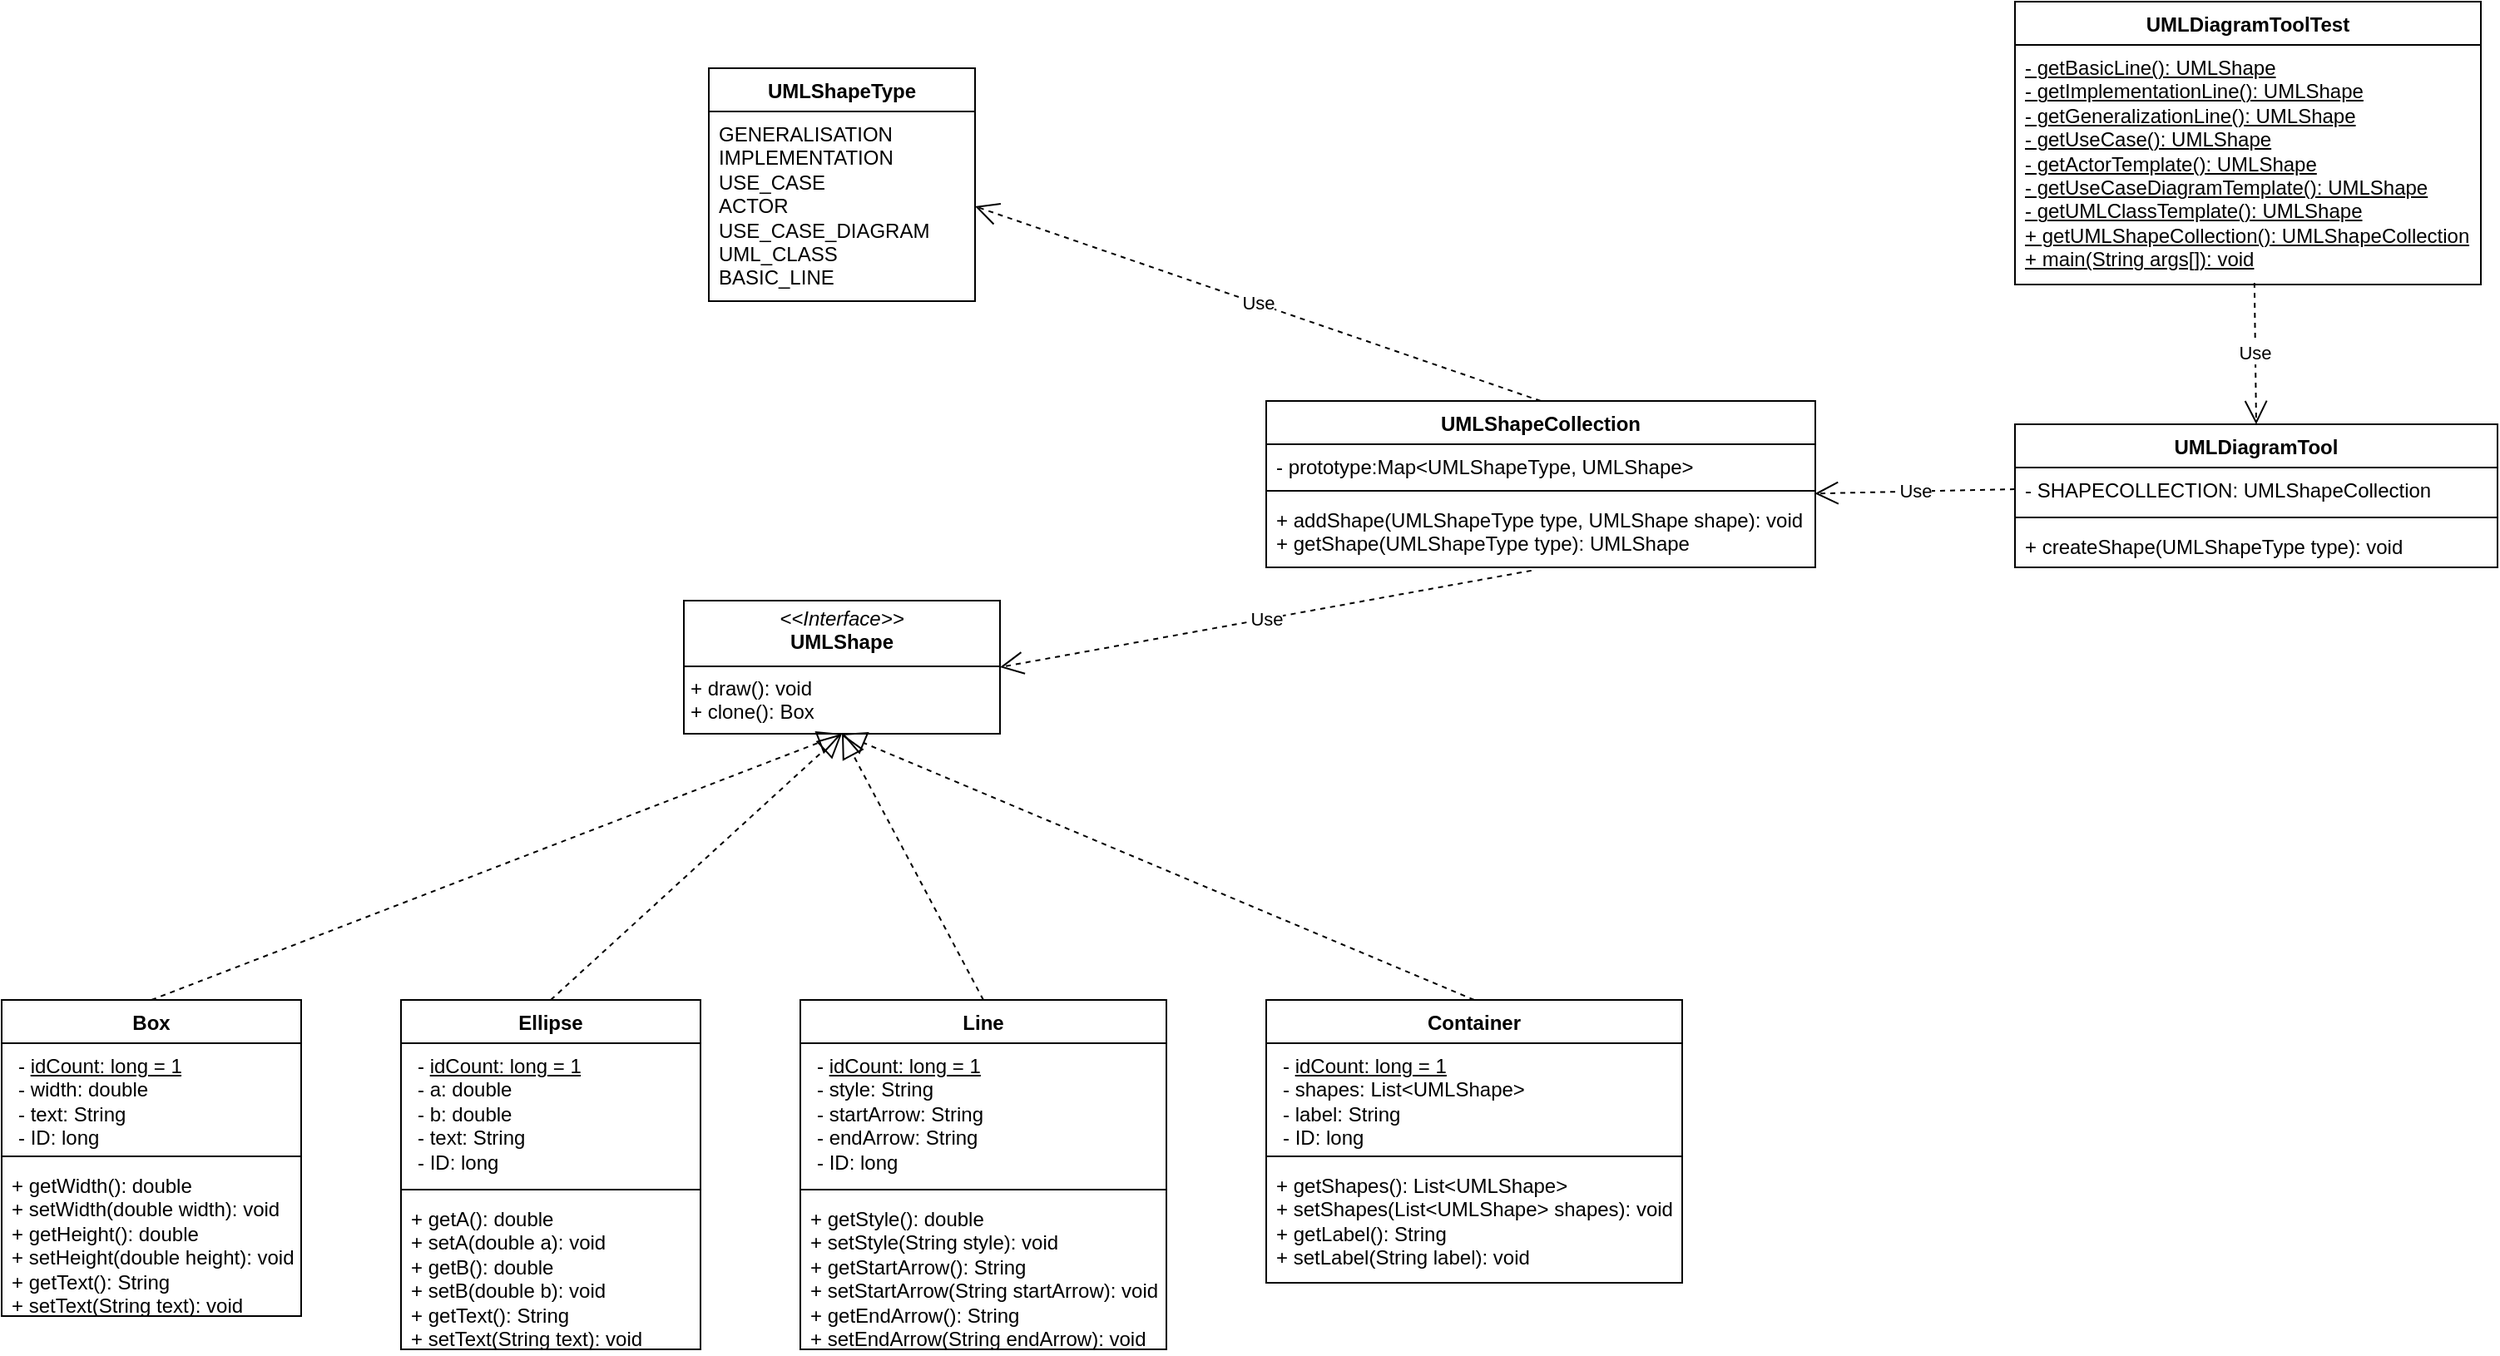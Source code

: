 <mxfile version="24.7.7">
  <diagram id="C5RBs43oDa-KdzZeNtuy" name="Page-1">
    <mxGraphModel dx="1344" dy="2853" grid="1" gridSize="10" guides="1" tooltips="1" connect="1" arrows="1" fold="1" page="1" pageScale="1" pageWidth="827" pageHeight="1169" math="0" shadow="0">
      <root>
        <mxCell id="WIyWlLk6GJQsqaUBKTNV-0" />
        <mxCell id="WIyWlLk6GJQsqaUBKTNV-1" parent="WIyWlLk6GJQsqaUBKTNV-0" />
        <mxCell id="bEsa1zotW0INLgwMvFG9-0" value="Box" style="swimlane;fontStyle=1;align=center;verticalAlign=top;childLayout=stackLayout;horizontal=1;startSize=26;horizontalStack=0;resizeParent=1;resizeParentMax=0;resizeLast=0;collapsible=1;marginBottom=0;whiteSpace=wrap;html=1;" vertex="1" parent="WIyWlLk6GJQsqaUBKTNV-1">
          <mxGeometry x="120" y="120" width="180" height="190" as="geometry" />
        </mxCell>
        <mxCell id="bEsa1zotW0INLgwMvFG9-1" value="&lt;p style=&quot;margin: 0px 0px 0px 4px;&quot;&gt;-&amp;nbsp;&lt;u&gt;idCount: long = 1&lt;/u&gt;&lt;/p&gt;&lt;p style=&quot;margin: 0px 0px 0px 4px;&quot;&gt;- width: double&lt;/p&gt;&lt;p style=&quot;margin: 0px 0px 0px 4px;&quot;&gt;- text: String&lt;/p&gt;&lt;p style=&quot;margin: 0px 0px 0px 4px;&quot;&gt;- ID: long&lt;/p&gt;" style="text;strokeColor=none;fillColor=none;align=left;verticalAlign=top;spacingLeft=4;spacingRight=4;overflow=hidden;rotatable=0;points=[[0,0.5],[1,0.5]];portConstraint=eastwest;whiteSpace=wrap;html=1;" vertex="1" parent="bEsa1zotW0INLgwMvFG9-0">
          <mxGeometry y="26" width="180" height="64" as="geometry" />
        </mxCell>
        <mxCell id="bEsa1zotW0INLgwMvFG9-2" value="" style="line;strokeWidth=1;fillColor=none;align=left;verticalAlign=middle;spacingTop=-1;spacingLeft=3;spacingRight=3;rotatable=0;labelPosition=right;points=[];portConstraint=eastwest;strokeColor=inherit;" vertex="1" parent="bEsa1zotW0INLgwMvFG9-0">
          <mxGeometry y="90" width="180" height="8" as="geometry" />
        </mxCell>
        <mxCell id="bEsa1zotW0INLgwMvFG9-3" value="&lt;div&gt;+ getWidth(): double&lt;/div&gt;&lt;div&gt;+&lt;span style=&quot;background-color: initial;&quot;&gt;&amp;nbsp;setWidth(double width): void&lt;/span&gt;&lt;/div&gt;&lt;div&gt;+ getHeight(): double&lt;/div&gt;&lt;div&gt;+ setHeight(double height): void&lt;/div&gt;&lt;div&gt;+ getText(): String&lt;/div&gt;&lt;div&gt;+ setText(String text): void&lt;/div&gt;" style="text;strokeColor=none;fillColor=none;align=left;verticalAlign=top;spacingLeft=4;spacingRight=4;overflow=hidden;rotatable=0;points=[[0,0.5],[1,0.5]];portConstraint=eastwest;whiteSpace=wrap;html=1;" vertex="1" parent="bEsa1zotW0INLgwMvFG9-0">
          <mxGeometry y="98" width="180" height="92" as="geometry" />
        </mxCell>
        <mxCell id="bEsa1zotW0INLgwMvFG9-4" value="&lt;p style=&quot;margin:0px;margin-top:4px;text-align:center;&quot;&gt;&lt;i&gt;&amp;lt;&amp;lt;Interface&amp;gt;&amp;gt;&lt;/i&gt;&lt;br&gt;&lt;b&gt;UMLShape&lt;/b&gt;&lt;/p&gt;&lt;hr size=&quot;1&quot; style=&quot;border-style:solid;&quot;&gt;&lt;p style=&quot;margin:0px;margin-left:4px;&quot;&gt;+ draw(): void&lt;/p&gt;&lt;p style=&quot;margin:0px;margin-left:4px;&quot;&gt;+ clone(): Box&lt;/p&gt;" style="verticalAlign=top;align=left;overflow=fill;html=1;whiteSpace=wrap;" vertex="1" parent="WIyWlLk6GJQsqaUBKTNV-1">
          <mxGeometry x="530" y="-120" width="190" height="80" as="geometry" />
        </mxCell>
        <mxCell id="bEsa1zotW0INLgwMvFG9-5" value="Ellipse" style="swimlane;fontStyle=1;align=center;verticalAlign=top;childLayout=stackLayout;horizontal=1;startSize=26;horizontalStack=0;resizeParent=1;resizeParentMax=0;resizeLast=0;collapsible=1;marginBottom=0;whiteSpace=wrap;html=1;" vertex="1" parent="WIyWlLk6GJQsqaUBKTNV-1">
          <mxGeometry x="360" y="120" width="180" height="210" as="geometry" />
        </mxCell>
        <mxCell id="bEsa1zotW0INLgwMvFG9-6" value="&lt;p style=&quot;margin: 0px 0px 0px 4px;&quot;&gt;-&amp;nbsp;&lt;u&gt;idCount: long = 1&lt;/u&gt;&lt;/p&gt;&lt;p style=&quot;margin: 0px 0px 0px 4px;&quot;&gt;- a: double&lt;/p&gt;&lt;p style=&quot;margin: 0px 0px 0px 4px;&quot;&gt;&lt;span style=&quot;background-color: initial;&quot;&gt;- b: double&lt;/span&gt;&lt;/p&gt;&lt;p style=&quot;margin: 0px 0px 0px 4px;&quot;&gt;&lt;span style=&quot;background-color: initial;&quot;&gt;- text: String&lt;/span&gt;&lt;/p&gt;&lt;p style=&quot;margin: 0px 0px 0px 4px;&quot;&gt;- ID: long&lt;/p&gt;" style="text;strokeColor=none;fillColor=none;align=left;verticalAlign=top;spacingLeft=4;spacingRight=4;overflow=hidden;rotatable=0;points=[[0,0.5],[1,0.5]];portConstraint=eastwest;whiteSpace=wrap;html=1;" vertex="1" parent="bEsa1zotW0INLgwMvFG9-5">
          <mxGeometry y="26" width="180" height="84" as="geometry" />
        </mxCell>
        <mxCell id="bEsa1zotW0INLgwMvFG9-7" value="" style="line;strokeWidth=1;fillColor=none;align=left;verticalAlign=middle;spacingTop=-1;spacingLeft=3;spacingRight=3;rotatable=0;labelPosition=right;points=[];portConstraint=eastwest;strokeColor=inherit;" vertex="1" parent="bEsa1zotW0INLgwMvFG9-5">
          <mxGeometry y="110" width="180" height="8" as="geometry" />
        </mxCell>
        <mxCell id="bEsa1zotW0INLgwMvFG9-8" value="&lt;div&gt;+ getA(): double&lt;/div&gt;&lt;div&gt;+&lt;span style=&quot;background-color: initial;&quot;&gt;&amp;nbsp;setA(double a): void&lt;/span&gt;&lt;/div&gt;&lt;div&gt;+ getB(): double&lt;/div&gt;&lt;div&gt;+ setB(double b): void&lt;/div&gt;&lt;div&gt;+ getText(): String&lt;/div&gt;&lt;div&gt;+ setText(String text): void&lt;/div&gt;" style="text;strokeColor=none;fillColor=none;align=left;verticalAlign=top;spacingLeft=4;spacingRight=4;overflow=hidden;rotatable=0;points=[[0,0.5],[1,0.5]];portConstraint=eastwest;whiteSpace=wrap;html=1;" vertex="1" parent="bEsa1zotW0INLgwMvFG9-5">
          <mxGeometry y="118" width="180" height="92" as="geometry" />
        </mxCell>
        <mxCell id="bEsa1zotW0INLgwMvFG9-9" value="Line" style="swimlane;fontStyle=1;align=center;verticalAlign=top;childLayout=stackLayout;horizontal=1;startSize=26;horizontalStack=0;resizeParent=1;resizeParentMax=0;resizeLast=0;collapsible=1;marginBottom=0;whiteSpace=wrap;html=1;" vertex="1" parent="WIyWlLk6GJQsqaUBKTNV-1">
          <mxGeometry x="600" y="120" width="220" height="210" as="geometry" />
        </mxCell>
        <mxCell id="bEsa1zotW0INLgwMvFG9-10" value="&lt;p style=&quot;margin: 0px 0px 0px 4px;&quot;&gt;-&amp;nbsp;&lt;u&gt;idCount: long = 1&lt;/u&gt;&lt;/p&gt;&lt;p style=&quot;margin: 0px 0px 0px 4px;&quot;&gt;- style: String&lt;/p&gt;&lt;p style=&quot;margin: 0px 0px 0px 4px;&quot;&gt;- startArrow: String&lt;/p&gt;&lt;p style=&quot;margin: 0px 0px 0px 4px;&quot;&gt;- endArrow: String&lt;/p&gt;&lt;p style=&quot;margin: 0px 0px 0px 4px;&quot;&gt;- ID: long&lt;/p&gt;" style="text;strokeColor=none;fillColor=none;align=left;verticalAlign=top;spacingLeft=4;spacingRight=4;overflow=hidden;rotatable=0;points=[[0,0.5],[1,0.5]];portConstraint=eastwest;whiteSpace=wrap;html=1;" vertex="1" parent="bEsa1zotW0INLgwMvFG9-9">
          <mxGeometry y="26" width="220" height="84" as="geometry" />
        </mxCell>
        <mxCell id="bEsa1zotW0INLgwMvFG9-11" value="" style="line;strokeWidth=1;fillColor=none;align=left;verticalAlign=middle;spacingTop=-1;spacingLeft=3;spacingRight=3;rotatable=0;labelPosition=right;points=[];portConstraint=eastwest;strokeColor=inherit;" vertex="1" parent="bEsa1zotW0INLgwMvFG9-9">
          <mxGeometry y="110" width="220" height="8" as="geometry" />
        </mxCell>
        <mxCell id="bEsa1zotW0INLgwMvFG9-12" value="&lt;div&gt;+ getStyle(): double&lt;/div&gt;&lt;div&gt;+&lt;span style=&quot;background-color: initial;&quot;&gt;&amp;nbsp;setStyle(String style): void&lt;/span&gt;&lt;/div&gt;&lt;div&gt;+ getStartArrow(): String&lt;/div&gt;&lt;div&gt;+ setStartArrow(String startArrow): void&lt;/div&gt;&lt;div&gt;+ getEndArrow(): String&lt;/div&gt;&lt;div&gt;+ setEndArrow(String endArrow): void&lt;/div&gt;" style="text;strokeColor=none;fillColor=none;align=left;verticalAlign=top;spacingLeft=4;spacingRight=4;overflow=hidden;rotatable=0;points=[[0,0.5],[1,0.5]];portConstraint=eastwest;whiteSpace=wrap;html=1;" vertex="1" parent="bEsa1zotW0INLgwMvFG9-9">
          <mxGeometry y="118" width="220" height="92" as="geometry" />
        </mxCell>
        <mxCell id="bEsa1zotW0INLgwMvFG9-13" value="Container" style="swimlane;fontStyle=1;align=center;verticalAlign=top;childLayout=stackLayout;horizontal=1;startSize=26;horizontalStack=0;resizeParent=1;resizeParentMax=0;resizeLast=0;collapsible=1;marginBottom=0;whiteSpace=wrap;html=1;" vertex="1" parent="WIyWlLk6GJQsqaUBKTNV-1">
          <mxGeometry x="880" y="120" width="250" height="170" as="geometry" />
        </mxCell>
        <mxCell id="bEsa1zotW0INLgwMvFG9-14" value="&lt;p style=&quot;margin: 0px 0px 0px 4px;&quot;&gt;-&amp;nbsp;&lt;u&gt;idCount: long = 1&lt;/u&gt;&lt;/p&gt;&lt;p style=&quot;margin: 0px 0px 0px 4px;&quot;&gt;- shapes: List&amp;lt;UMLShape&amp;gt;&lt;/p&gt;&lt;p style=&quot;margin: 0px 0px 0px 4px;&quot;&gt;&lt;span style=&quot;background-color: initial;&quot;&gt;- label: String&lt;/span&gt;&lt;/p&gt;&lt;p style=&quot;margin: 0px 0px 0px 4px;&quot;&gt;&lt;span style=&quot;background-color: initial;&quot;&gt;- ID: long&lt;/span&gt;&lt;br&gt;&lt;/p&gt;" style="text;strokeColor=none;fillColor=none;align=left;verticalAlign=top;spacingLeft=4;spacingRight=4;overflow=hidden;rotatable=0;points=[[0,0.5],[1,0.5]];portConstraint=eastwest;whiteSpace=wrap;html=1;" vertex="1" parent="bEsa1zotW0INLgwMvFG9-13">
          <mxGeometry y="26" width="250" height="64" as="geometry" />
        </mxCell>
        <mxCell id="bEsa1zotW0INLgwMvFG9-15" value="" style="line;strokeWidth=1;fillColor=none;align=left;verticalAlign=middle;spacingTop=-1;spacingLeft=3;spacingRight=3;rotatable=0;labelPosition=right;points=[];portConstraint=eastwest;strokeColor=inherit;" vertex="1" parent="bEsa1zotW0INLgwMvFG9-13">
          <mxGeometry y="90" width="250" height="8" as="geometry" />
        </mxCell>
        <mxCell id="bEsa1zotW0INLgwMvFG9-16" value="&lt;div&gt;+ getShapes(): List&amp;lt;UMLShape&amp;gt;&lt;/div&gt;&lt;div&gt;+ setShapes(&lt;span style=&quot;background-color: initial;&quot;&gt;List&amp;lt;UMLShape&amp;gt; shapes): void&lt;/span&gt;&lt;/div&gt;&lt;div&gt;&lt;span style=&quot;background-color: initial;&quot;&gt;+ getLabel(): String&lt;/span&gt;&lt;/div&gt;&lt;div&gt;&lt;span style=&quot;background-color: initial;&quot;&gt;+ setLabel(String label): void&lt;/span&gt;&lt;/div&gt;" style="text;strokeColor=none;fillColor=none;align=left;verticalAlign=top;spacingLeft=4;spacingRight=4;overflow=hidden;rotatable=0;points=[[0,0.5],[1,0.5]];portConstraint=eastwest;whiteSpace=wrap;html=1;" vertex="1" parent="bEsa1zotW0INLgwMvFG9-13">
          <mxGeometry y="98" width="250" height="72" as="geometry" />
        </mxCell>
        <mxCell id="bEsa1zotW0INLgwMvFG9-17" value="" style="endArrow=block;dashed=1;endFill=0;endSize=12;html=1;rounded=0;exitX=0.5;exitY=0;exitDx=0;exitDy=0;entryX=0.5;entryY=1;entryDx=0;entryDy=0;" edge="1" parent="WIyWlLk6GJQsqaUBKTNV-1" source="bEsa1zotW0INLgwMvFG9-0" target="bEsa1zotW0INLgwMvFG9-4">
          <mxGeometry width="160" relative="1" as="geometry">
            <mxPoint x="510" y="170" as="sourcePoint" />
            <mxPoint x="670" y="170" as="targetPoint" />
          </mxGeometry>
        </mxCell>
        <mxCell id="bEsa1zotW0INLgwMvFG9-20" value="" style="endArrow=block;dashed=1;endFill=0;endSize=12;html=1;rounded=0;exitX=0.5;exitY=0;exitDx=0;exitDy=0;entryX=0.5;entryY=1;entryDx=0;entryDy=0;" edge="1" parent="WIyWlLk6GJQsqaUBKTNV-1" source="bEsa1zotW0INLgwMvFG9-5" target="bEsa1zotW0INLgwMvFG9-4">
          <mxGeometry width="160" relative="1" as="geometry">
            <mxPoint x="510" y="170" as="sourcePoint" />
            <mxPoint x="670" y="170" as="targetPoint" />
          </mxGeometry>
        </mxCell>
        <mxCell id="bEsa1zotW0INLgwMvFG9-21" value="" style="endArrow=block;dashed=1;endFill=0;endSize=12;html=1;rounded=0;exitX=0.5;exitY=0;exitDx=0;exitDy=0;entryX=0.5;entryY=1;entryDx=0;entryDy=0;" edge="1" parent="WIyWlLk6GJQsqaUBKTNV-1" source="bEsa1zotW0INLgwMvFG9-9" target="bEsa1zotW0INLgwMvFG9-4">
          <mxGeometry width="160" relative="1" as="geometry">
            <mxPoint x="510" y="170" as="sourcePoint" />
            <mxPoint x="670" y="170" as="targetPoint" />
          </mxGeometry>
        </mxCell>
        <mxCell id="bEsa1zotW0INLgwMvFG9-22" value="" style="endArrow=block;dashed=1;endFill=0;endSize=12;html=1;rounded=0;exitX=0.5;exitY=0;exitDx=0;exitDy=0;entryX=0.5;entryY=1;entryDx=0;entryDy=0;" edge="1" parent="WIyWlLk6GJQsqaUBKTNV-1" source="bEsa1zotW0INLgwMvFG9-13" target="bEsa1zotW0INLgwMvFG9-4">
          <mxGeometry width="160" relative="1" as="geometry">
            <mxPoint x="510" y="170" as="sourcePoint" />
            <mxPoint x="620" y="-40" as="targetPoint" />
          </mxGeometry>
        </mxCell>
        <mxCell id="bEsa1zotW0INLgwMvFG9-23" value="UMLShapeCollection" style="swimlane;fontStyle=1;align=center;verticalAlign=top;childLayout=stackLayout;horizontal=1;startSize=26;horizontalStack=0;resizeParent=1;resizeParentMax=0;resizeLast=0;collapsible=1;marginBottom=0;whiteSpace=wrap;html=1;" vertex="1" parent="WIyWlLk6GJQsqaUBKTNV-1">
          <mxGeometry x="880" y="-240" width="330" height="100" as="geometry" />
        </mxCell>
        <mxCell id="bEsa1zotW0INLgwMvFG9-24" value="- prototype:Map&amp;lt;UMLShapeType, UMLShape&amp;gt;" style="text;strokeColor=none;fillColor=none;align=left;verticalAlign=top;spacingLeft=4;spacingRight=4;overflow=hidden;rotatable=0;points=[[0,0.5],[1,0.5]];portConstraint=eastwest;whiteSpace=wrap;html=1;" vertex="1" parent="bEsa1zotW0INLgwMvFG9-23">
          <mxGeometry y="26" width="330" height="24" as="geometry" />
        </mxCell>
        <mxCell id="bEsa1zotW0INLgwMvFG9-25" value="" style="line;strokeWidth=1;fillColor=none;align=left;verticalAlign=middle;spacingTop=-1;spacingLeft=3;spacingRight=3;rotatable=0;labelPosition=right;points=[];portConstraint=eastwest;strokeColor=inherit;" vertex="1" parent="bEsa1zotW0INLgwMvFG9-23">
          <mxGeometry y="50" width="330" height="8" as="geometry" />
        </mxCell>
        <mxCell id="bEsa1zotW0INLgwMvFG9-26" value="+ addShape(UMLShapeType type, UMLShape shape): void&lt;div&gt;+ getShape(UMLShapeType type): UMLShape&lt;/div&gt;" style="text;strokeColor=none;fillColor=none;align=left;verticalAlign=top;spacingLeft=4;spacingRight=4;overflow=hidden;rotatable=0;points=[[0,0.5],[1,0.5]];portConstraint=eastwest;whiteSpace=wrap;html=1;" vertex="1" parent="bEsa1zotW0INLgwMvFG9-23">
          <mxGeometry y="58" width="330" height="42" as="geometry" />
        </mxCell>
        <mxCell id="bEsa1zotW0INLgwMvFG9-29" value="Use" style="endArrow=open;endSize=12;dashed=1;html=1;rounded=0;exitX=0.483;exitY=1.046;exitDx=0;exitDy=0;exitPerimeter=0;entryX=1;entryY=0.5;entryDx=0;entryDy=0;" edge="1" parent="WIyWlLk6GJQsqaUBKTNV-1" source="bEsa1zotW0INLgwMvFG9-26" target="bEsa1zotW0INLgwMvFG9-4">
          <mxGeometry width="160" relative="1" as="geometry">
            <mxPoint x="780" y="-10" as="sourcePoint" />
            <mxPoint x="940" y="-10" as="targetPoint" />
          </mxGeometry>
        </mxCell>
        <mxCell id="bEsa1zotW0INLgwMvFG9-30" value="UMLShapeType" style="swimlane;fontStyle=1;align=center;verticalAlign=top;childLayout=stackLayout;horizontal=1;startSize=26;horizontalStack=0;resizeParent=1;resizeParentMax=0;resizeLast=0;collapsible=1;marginBottom=0;whiteSpace=wrap;html=1;" vertex="1" parent="WIyWlLk6GJQsqaUBKTNV-1">
          <mxGeometry x="545" y="-440" width="160" height="140" as="geometry" />
        </mxCell>
        <mxCell id="bEsa1zotW0INLgwMvFG9-33" value="GENERALISATION&lt;div&gt;IMPLEMENTATION&lt;/div&gt;&lt;div&gt;USE_CASE&lt;/div&gt;&lt;div&gt;ACTOR&lt;/div&gt;&lt;div&gt;USE_CASE_DIAGRAM&lt;/div&gt;&lt;div&gt;UML_CLASS&lt;/div&gt;&lt;div&gt;BASIC_LINE&lt;/div&gt;" style="text;strokeColor=none;fillColor=none;align=left;verticalAlign=top;spacingLeft=4;spacingRight=4;overflow=hidden;rotatable=0;points=[[0,0.5],[1,0.5]];portConstraint=eastwest;whiteSpace=wrap;html=1;" vertex="1" parent="bEsa1zotW0INLgwMvFG9-30">
          <mxGeometry y="26" width="160" height="114" as="geometry" />
        </mxCell>
        <mxCell id="bEsa1zotW0INLgwMvFG9-34" value="Use" style="endArrow=open;endSize=12;dashed=1;html=1;rounded=0;exitX=0.5;exitY=0;exitDx=0;exitDy=0;entryX=1;entryY=0.5;entryDx=0;entryDy=0;" edge="1" parent="WIyWlLk6GJQsqaUBKTNV-1" source="bEsa1zotW0INLgwMvFG9-23" target="bEsa1zotW0INLgwMvFG9-33">
          <mxGeometry width="160" relative="1" as="geometry">
            <mxPoint x="690" y="-150" as="sourcePoint" />
            <mxPoint x="850" y="-150" as="targetPoint" />
          </mxGeometry>
        </mxCell>
        <mxCell id="bEsa1zotW0INLgwMvFG9-35" value="UMLDiagramToolTest" style="swimlane;fontStyle=1;align=center;verticalAlign=top;childLayout=stackLayout;horizontal=1;startSize=26;horizontalStack=0;resizeParent=1;resizeParentMax=0;resizeLast=0;collapsible=1;marginBottom=0;whiteSpace=wrap;html=1;" vertex="1" parent="WIyWlLk6GJQsqaUBKTNV-1">
          <mxGeometry x="1330" y="-480" width="280" height="170" as="geometry" />
        </mxCell>
        <mxCell id="bEsa1zotW0INLgwMvFG9-38" value="&lt;u&gt;- getBasicLine(): UMLShape&lt;/u&gt;&lt;div&gt;&lt;u&gt;- getImplementationLine(): UMLShape&lt;/u&gt;&lt;/div&gt;&lt;div&gt;&lt;u&gt;- getGeneralizationLine(): UMLShape&lt;/u&gt;&lt;/div&gt;&lt;div&gt;&lt;u&gt;- getUseCase(): UMLShape&lt;/u&gt;&lt;/div&gt;&lt;div&gt;&lt;u&gt;- getActorTemplate(): UMLShape&lt;/u&gt;&lt;/div&gt;&lt;div&gt;&lt;u&gt;- getUseCaseDiagramTemplate(): UMLShape&lt;/u&gt;&lt;/div&gt;&lt;div&gt;&lt;u&gt;- getUMLClassTemplate(): UMLShape&lt;/u&gt;&lt;/div&gt;&lt;div&gt;&lt;u&gt;+ getUMLShapeCollection(): UMLShapeCollection&lt;/u&gt;&lt;/div&gt;&lt;div&gt;&lt;u&gt;+ main(String args[]): void&lt;/u&gt;&lt;/div&gt;" style="text;strokeColor=none;fillColor=none;align=left;verticalAlign=top;spacingLeft=4;spacingRight=4;overflow=hidden;rotatable=0;points=[[0,0.5],[1,0.5]];portConstraint=eastwest;whiteSpace=wrap;html=1;" vertex="1" parent="bEsa1zotW0INLgwMvFG9-35">
          <mxGeometry y="26" width="280" height="144" as="geometry" />
        </mxCell>
        <mxCell id="bEsa1zotW0INLgwMvFG9-43" value="UMLDiagramTool" style="swimlane;fontStyle=1;align=center;verticalAlign=top;childLayout=stackLayout;horizontal=1;startSize=26;horizontalStack=0;resizeParent=1;resizeParentMax=0;resizeLast=0;collapsible=1;marginBottom=0;whiteSpace=wrap;html=1;" vertex="1" parent="WIyWlLk6GJQsqaUBKTNV-1">
          <mxGeometry x="1330" y="-226" width="290" height="86" as="geometry" />
        </mxCell>
        <mxCell id="bEsa1zotW0INLgwMvFG9-44" value="- SHAPECOLLECTION: UMLShapeCollection" style="text;strokeColor=none;fillColor=none;align=left;verticalAlign=top;spacingLeft=4;spacingRight=4;overflow=hidden;rotatable=0;points=[[0,0.5],[1,0.5]];portConstraint=eastwest;whiteSpace=wrap;html=1;" vertex="1" parent="bEsa1zotW0INLgwMvFG9-43">
          <mxGeometry y="26" width="290" height="26" as="geometry" />
        </mxCell>
        <mxCell id="bEsa1zotW0INLgwMvFG9-45" value="" style="line;strokeWidth=1;fillColor=none;align=left;verticalAlign=middle;spacingTop=-1;spacingLeft=3;spacingRight=3;rotatable=0;labelPosition=right;points=[];portConstraint=eastwest;strokeColor=inherit;" vertex="1" parent="bEsa1zotW0INLgwMvFG9-43">
          <mxGeometry y="52" width="290" height="8" as="geometry" />
        </mxCell>
        <mxCell id="bEsa1zotW0INLgwMvFG9-46" value="+ createShape(UMLShapeType type): void" style="text;strokeColor=none;fillColor=none;align=left;verticalAlign=top;spacingLeft=4;spacingRight=4;overflow=hidden;rotatable=0;points=[[0,0.5],[1,0.5]];portConstraint=eastwest;whiteSpace=wrap;html=1;" vertex="1" parent="bEsa1zotW0INLgwMvFG9-43">
          <mxGeometry y="60" width="290" height="26" as="geometry" />
        </mxCell>
        <mxCell id="bEsa1zotW0INLgwMvFG9-47" value="Use" style="endArrow=open;endSize=12;dashed=1;html=1;rounded=0;exitX=0;exitY=0.5;exitDx=0;exitDy=0;entryX=0.999;entryY=-0.056;entryDx=0;entryDy=0;entryPerimeter=0;" edge="1" parent="WIyWlLk6GJQsqaUBKTNV-1" source="bEsa1zotW0INLgwMvFG9-44" target="bEsa1zotW0INLgwMvFG9-26">
          <mxGeometry width="160" relative="1" as="geometry">
            <mxPoint x="1320" y="-210" as="sourcePoint" />
            <mxPoint x="1480" y="-210" as="targetPoint" />
          </mxGeometry>
        </mxCell>
        <mxCell id="bEsa1zotW0INLgwMvFG9-49" value="Use" style="endArrow=open;endSize=12;dashed=1;html=1;rounded=0;exitX=0.514;exitY=0.993;exitDx=0;exitDy=0;exitPerimeter=0;entryX=0.5;entryY=0;entryDx=0;entryDy=0;" edge="1" parent="WIyWlLk6GJQsqaUBKTNV-1" source="bEsa1zotW0INLgwMvFG9-38" target="bEsa1zotW0INLgwMvFG9-43">
          <mxGeometry width="160" relative="1" as="geometry">
            <mxPoint x="1240" y="-160" as="sourcePoint" />
            <mxPoint x="1400" y="-160" as="targetPoint" />
          </mxGeometry>
        </mxCell>
      </root>
    </mxGraphModel>
  </diagram>
</mxfile>
